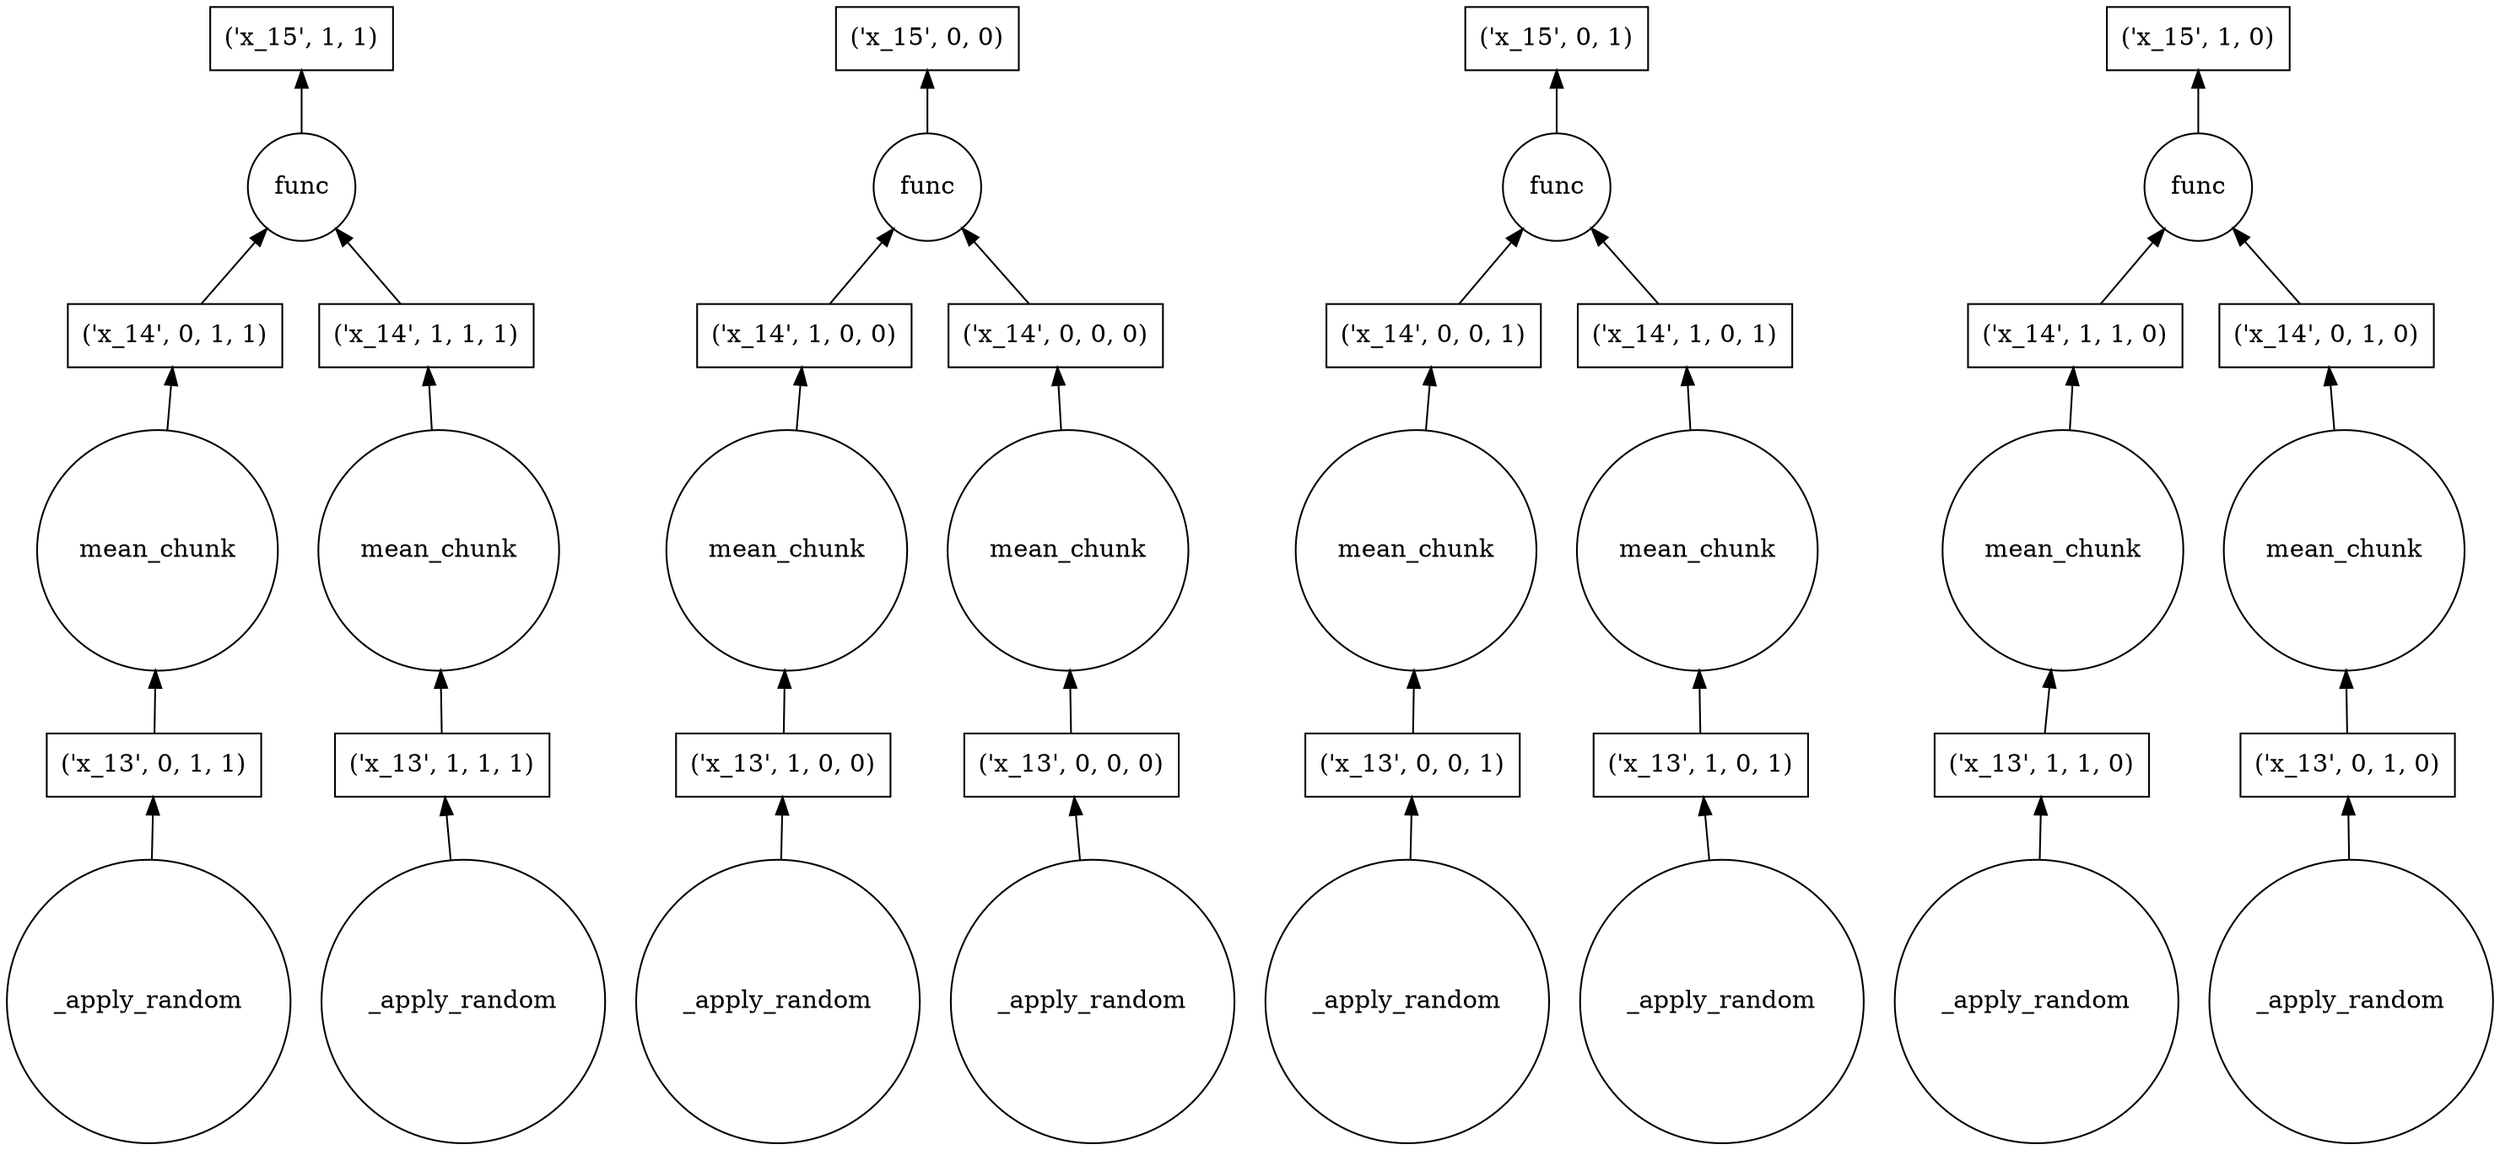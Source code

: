 strict digraph G {
rankdir=BT;
"('x_15', 1, 1)" [shape=box];
"((<functools.partial object at 0x7f156c9ac838>, ('x_13', 1, 1, 1)), 'function')" [shape=circle, label=mean_chunk];
"('x_14', 0, 1, 1)" [shape=box, label="('x_14', 0, 1, 1)"];
"((<functools.partial object at 0x7f156c9ac838>, ('x_13', 0, 0, 0)), 'function')" [shape=circle, label=mean_chunk];
"-821995918015686762" [shape=circle, label=_apply_random];
"('x_13', 1, 0, 1)" [shape=box, label="('x_13', 1, 0, 1)"];
"('x_13', 0, 0, 0)" [shape=box, label="('x_13', 0, 0, 0)"];
"('x_13', 0, 1, 0)" [shape=box, label="('x_13', 0, 1, 0)"];
"-3238656541083010651" [shape=circle, label=_apply_random];
"('x_14', 1, 1, 1)" [shape=box, label="('x_14', 1, 1, 1)"];
6563573716498097070 [shape=circle, label=_apply_random];
"((<functools.partial object at 0x7f156c9ac838>, ('x_13', 0, 0, 1)), 'function')" [shape=circle, label=mean_chunk];
"-3319824879067023562" [shape=circle, label=_apply_random];
"('x_15', 0, 0)" [shape=box];
"('x_13', 1, 1, 0)" [shape=box, label="('x_13', 1, 1, 0)"];
"('x_13', 1, 0, 0)" [shape=box, label="('x_13', 1, 0, 0)"];
"('x_14', 0, 0, 1)" [shape=box, label="('x_14', 0, 0, 1)"];
"('x_13', 0, 0, 1)" [shape=box, label="('x_13', 0, 0, 1)"];
"((<functools.partial object at 0x7f156c9ac838>, ('x_13', 1, 0, 1)), 'function')" [shape=circle, label=mean_chunk];
"('x_14', 1, 0, 0)" [shape=box, label="('x_14', 1, 0, 0)"];
"('x_15', 1, 0)" [shape=box];
"('x_14', 1, 1, 0)" [shape=box, label="('x_14', 1, 1, 0)"];
6616082348834400765 [shape=circle, label=func];
"((<functools.partial object at 0x7f156c9ac838>, ('x_13', 1, 0, 0)), 'function')" [shape=circle, label=mean_chunk];
"-9059378438116949157" [shape=circle, label=func];
"-1709645194367581601" [shape=circle, label=func];
"-87028060016244512" [shape=circle, label=_apply_random];
"('x_13', 1, 1, 1)" [shape=box, label="('x_13', 1, 1, 1)"];
"((<functools.partial object at 0x7f156c9ac838>, ('x_13', 0, 1, 1)), 'function')" [shape=circle, label=mean_chunk];
"-8790805613784923158" [shape=circle, label=_apply_random];
2119131704308284651 [shape=circle, label=_apply_random];
"('x_14', 0, 0, 0)" [shape=box, label="('x_14', 0, 0, 0)"];
"('x_14', 1, 0, 1)" [shape=box, label="('x_14', 1, 0, 1)"];
4595784140651276660 [shape=circle, label=_apply_random];
"((<functools.partial object at 0x7f156c9ac838>, ('x_13', 1, 1, 0)), 'function')" [shape=circle, label=mean_chunk];
"((<functools.partial object at 0x7f156c9ac838>, ('x_13', 0, 1, 0)), 'function')" [shape=circle, label=mean_chunk];
"('x_13', 0, 1, 1)" [shape=box, label="('x_13', 0, 1, 1)"];
"('x_15', 0, 1)" [shape=box];
"('x_14', 0, 1, 0)" [shape=box, label="('x_14', 0, 1, 0)"];
"-6462622145059825387" [shape=circle, label=func];
"((<functools.partial object at 0x7f156c9ac838>, ('x_13', 1, 1, 1)), 'function')" -> "('x_14', 1, 1, 1)";
"('x_14', 0, 1, 1)" -> "-9059378438116949157";
"((<functools.partial object at 0x7f156c9ac838>, ('x_13', 0, 0, 0)), 'function')" -> "('x_14', 0, 0, 0)";
"-821995918015686762" -> "('x_13', 1, 1, 1)";
"('x_13', 1, 0, 1)" -> "((<functools.partial object at 0x7f156c9ac838>, ('x_13', 1, 0, 1)), 'function')";
"('x_13', 0, 0, 0)" -> "((<functools.partial object at 0x7f156c9ac838>, ('x_13', 0, 0, 0)), 'function')";
"('x_13', 0, 1, 0)" -> "((<functools.partial object at 0x7f156c9ac838>, ('x_13', 0, 1, 0)), 'function')";
"-3238656541083010651" -> "('x_13', 0, 1, 0)";
"('x_14', 1, 1, 1)" -> "-9059378438116949157";
6563573716498097070 -> "('x_13', 0, 1, 1)";
"((<functools.partial object at 0x7f156c9ac838>, ('x_13', 0, 0, 1)), 'function')" -> "('x_14', 0, 0, 1)";
"-3319824879067023562" -> "('x_13', 1, 1, 0)";
"('x_13', 1, 1, 0)" -> "((<functools.partial object at 0x7f156c9ac838>, ('x_13', 1, 1, 0)), 'function')";
"('x_13', 1, 0, 0)" -> "((<functools.partial object at 0x7f156c9ac838>, ('x_13', 1, 0, 0)), 'function')";
"('x_14', 0, 0, 1)" -> "-6462622145059825387";
"('x_13', 0, 0, 1)" -> "((<functools.partial object at 0x7f156c9ac838>, ('x_13', 0, 0, 1)), 'function')";
"((<functools.partial object at 0x7f156c9ac838>, ('x_13', 1, 0, 1)), 'function')" -> "('x_14', 1, 0, 1)";
"('x_14', 1, 0, 0)" -> "-1709645194367581601";
"('x_14', 1, 1, 0)" -> 6616082348834400765;
6616082348834400765 -> "('x_15', 1, 0)";
"((<functools.partial object at 0x7f156c9ac838>, ('x_13', 1, 0, 0)), 'function')" -> "('x_14', 1, 0, 0)";
"-9059378438116949157" -> "('x_15', 1, 1)";
"-1709645194367581601" -> "('x_15', 0, 0)";
"-87028060016244512" -> "('x_13', 1, 0, 0)";
"('x_13', 1, 1, 1)" -> "((<functools.partial object at 0x7f156c9ac838>, ('x_13', 1, 1, 1)), 'function')";
"((<functools.partial object at 0x7f156c9ac838>, ('x_13', 0, 1, 1)), 'function')" -> "('x_14', 0, 1, 1)";
"-8790805613784923158" -> "('x_13', 1, 0, 1)";
2119131704308284651 -> "('x_13', 0, 0, 1)";
"('x_14', 0, 0, 0)" -> "-1709645194367581601";
"('x_14', 1, 0, 1)" -> "-6462622145059825387";
4595784140651276660 -> "('x_13', 0, 0, 0)";
"((<functools.partial object at 0x7f156c9ac838>, ('x_13', 1, 1, 0)), 'function')" -> "('x_14', 1, 1, 0)";
"((<functools.partial object at 0x7f156c9ac838>, ('x_13', 0, 1, 0)), 'function')" -> "('x_14', 0, 1, 0)";
"('x_13', 0, 1, 1)" -> "((<functools.partial object at 0x7f156c9ac838>, ('x_13', 0, 1, 1)), 'function')";
"('x_14', 0, 1, 0)" -> 6616082348834400765;
"-6462622145059825387" -> "('x_15', 0, 1)";
}
